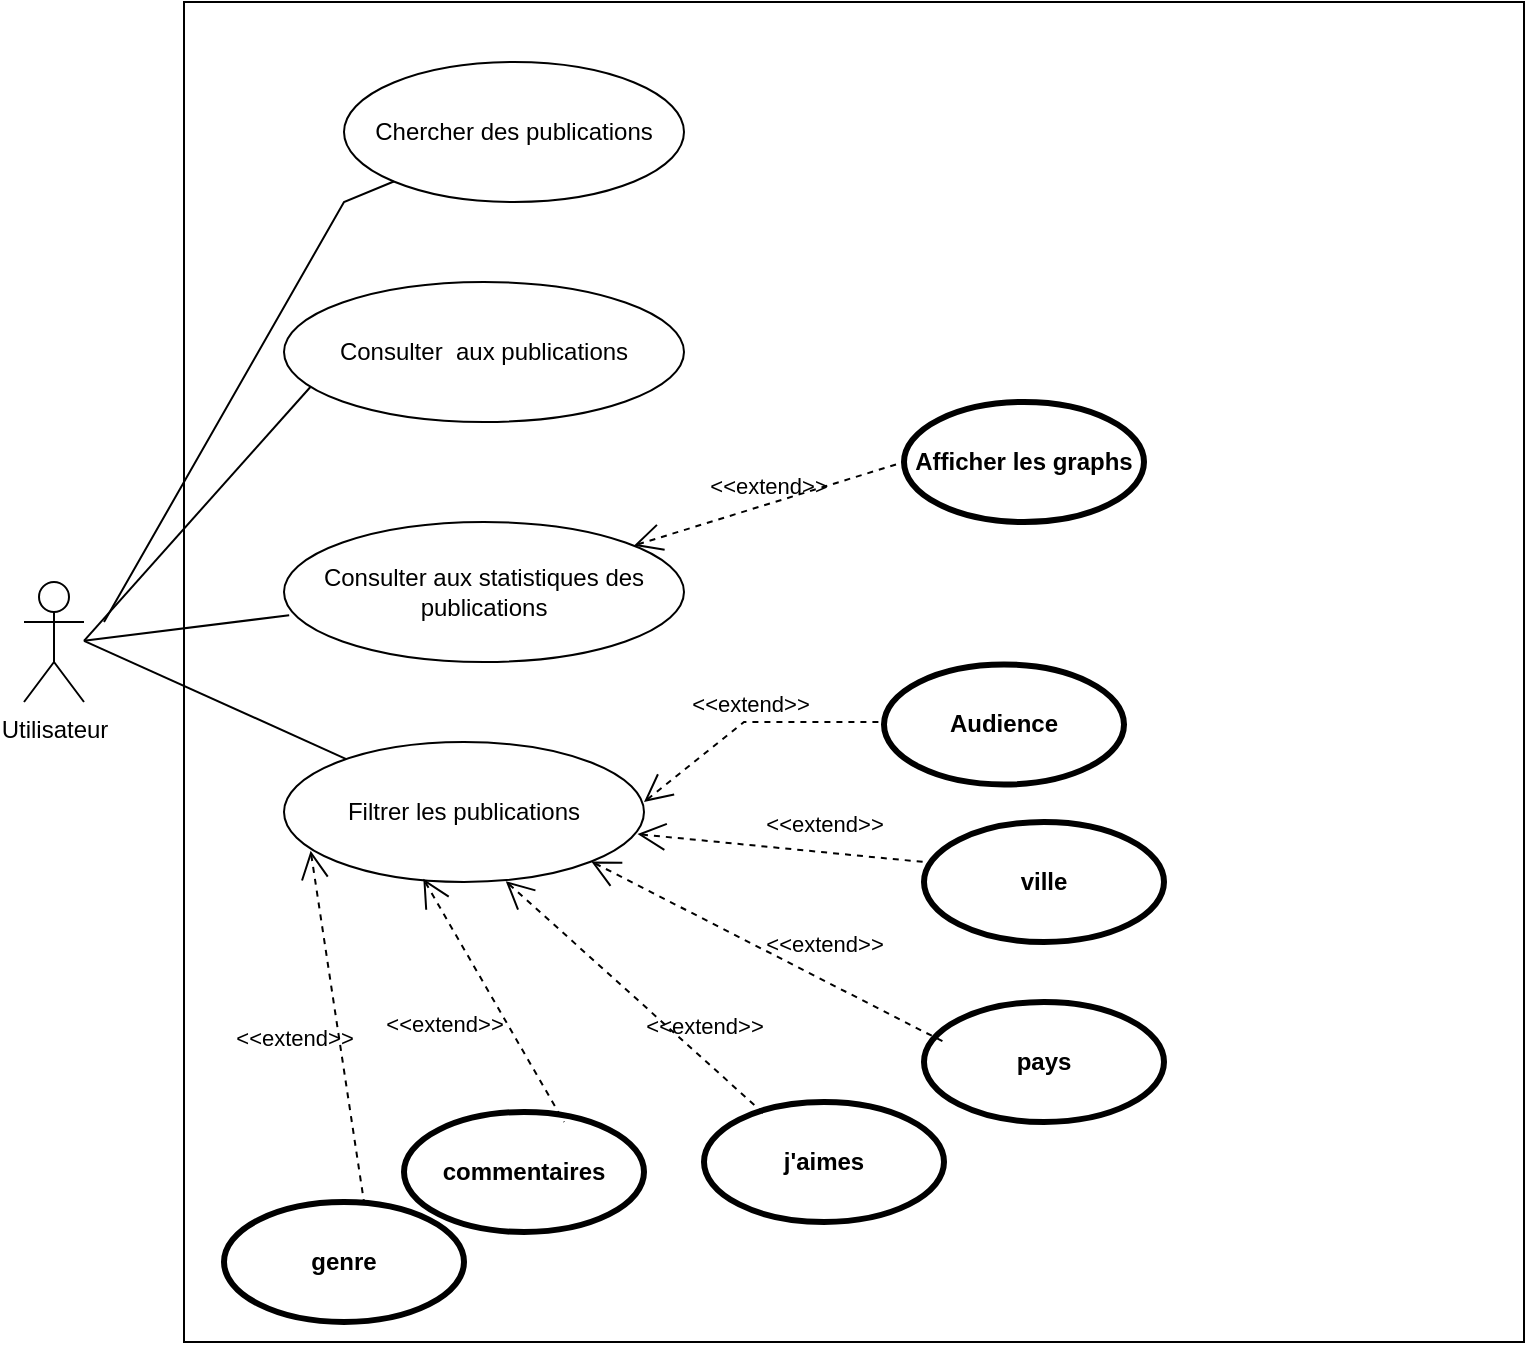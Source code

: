 <mxfile version="16.2.7" type="github">
  <diagram id="6NPVxZc6Zph17vFIf_1I" name="Page-1">
    <mxGraphModel dx="925" dy="1750" grid="1" gridSize="10" guides="1" tooltips="1" connect="1" arrows="1" fold="1" page="1" pageScale="1" pageWidth="827" pageHeight="1169" math="0" shadow="0">
      <root>
        <mxCell id="0" />
        <mxCell id="1" parent="0" />
        <mxCell id="Uz0JHmNVNITLveVFGuAH-9" value="" style="whiteSpace=wrap;html=1;aspect=fixed;" vertex="1" parent="1">
          <mxGeometry x="220" y="-30" width="670" height="670" as="geometry" />
        </mxCell>
        <mxCell id="Uz0JHmNVNITLveVFGuAH-1" value="Utilisateur" style="shape=umlActor;html=1;verticalLabelPosition=bottom;verticalAlign=top;align=center;" vertex="1" parent="1">
          <mxGeometry x="140" y="260" width="30" height="60" as="geometry" />
        </mxCell>
        <mxCell id="Uz0JHmNVNITLveVFGuAH-3" value="Filtrer les publications" style="ellipse;whiteSpace=wrap;html=1;" vertex="1" parent="1">
          <mxGeometry x="270" y="340" width="180" height="70" as="geometry" />
        </mxCell>
        <mxCell id="Uz0JHmNVNITLveVFGuAH-6" value="Consulter aux statistiques des publications" style="ellipse;whiteSpace=wrap;html=1;" vertex="1" parent="1">
          <mxGeometry x="270" y="230" width="200" height="70" as="geometry" />
        </mxCell>
        <mxCell id="Uz0JHmNVNITLveVFGuAH-7" value="Consulter &amp;nbsp;aux publications" style="ellipse;whiteSpace=wrap;html=1;" vertex="1" parent="1">
          <mxGeometry x="270" y="110" width="200" height="70" as="geometry" />
        </mxCell>
        <mxCell id="Uz0JHmNVNITLveVFGuAH-11" value="&amp;lt;&amp;lt;extend&amp;gt;&amp;gt;" style="edgeStyle=none;html=1;startArrow=open;endArrow=none;startSize=12;verticalAlign=bottom;dashed=1;labelBackgroundColor=none;rounded=0;" edge="1" parent="1">
          <mxGeometry width="160" relative="1" as="geometry">
            <mxPoint x="450" y="370" as="sourcePoint" />
            <mxPoint x="570" y="330" as="targetPoint" />
            <Array as="points">
              <mxPoint x="500" y="330" />
            </Array>
          </mxGeometry>
        </mxCell>
        <mxCell id="Uz0JHmNVNITLveVFGuAH-12" value="Audience" style="shape=ellipse;html=1;strokeWidth=3;fontStyle=1;whiteSpace=wrap;align=center;perimeter=ellipsePerimeter;" vertex="1" parent="1">
          <mxGeometry x="570" y="301.25" width="120" height="60" as="geometry" />
        </mxCell>
        <mxCell id="Uz0JHmNVNITLveVFGuAH-14" value="ville" style="shape=ellipse;html=1;strokeWidth=3;fontStyle=1;whiteSpace=wrap;align=center;perimeter=ellipsePerimeter;" vertex="1" parent="1">
          <mxGeometry x="590" y="380" width="120" height="60" as="geometry" />
        </mxCell>
        <mxCell id="Uz0JHmNVNITLveVFGuAH-15" value="commentaires" style="shape=ellipse;html=1;strokeWidth=3;fontStyle=1;whiteSpace=wrap;align=center;perimeter=ellipsePerimeter;" vertex="1" parent="1">
          <mxGeometry x="330" y="525" width="120" height="60" as="geometry" />
        </mxCell>
        <mxCell id="Uz0JHmNVNITLveVFGuAH-16" value="j&#39;aimes" style="shape=ellipse;html=1;strokeWidth=3;fontStyle=1;whiteSpace=wrap;align=center;perimeter=ellipsePerimeter;" vertex="1" parent="1">
          <mxGeometry x="480" y="520" width="120" height="60" as="geometry" />
        </mxCell>
        <mxCell id="Uz0JHmNVNITLveVFGuAH-17" value="pays" style="shape=ellipse;html=1;strokeWidth=3;fontStyle=1;whiteSpace=wrap;align=center;perimeter=ellipsePerimeter;" vertex="1" parent="1">
          <mxGeometry x="590" y="470" width="120" height="60" as="geometry" />
        </mxCell>
        <mxCell id="Uz0JHmNVNITLveVFGuAH-18" value="&amp;lt;&amp;lt;extend&amp;gt;&amp;gt;" style="edgeStyle=none;html=1;startArrow=open;endArrow=none;startSize=12;verticalAlign=bottom;dashed=1;labelBackgroundColor=none;rounded=0;exitX=0.982;exitY=0.658;exitDx=0;exitDy=0;exitPerimeter=0;" edge="1" parent="1" source="Uz0JHmNVNITLveVFGuAH-3">
          <mxGeometry x="0.295" y="5" width="160" relative="1" as="geometry">
            <mxPoint x="430" y="400" as="sourcePoint" />
            <mxPoint x="590" y="400" as="targetPoint" />
            <mxPoint as="offset" />
          </mxGeometry>
        </mxCell>
        <mxCell id="Uz0JHmNVNITLveVFGuAH-19" value="&amp;lt;&amp;lt;extend&amp;gt;&amp;gt;" style="edgeStyle=none;html=1;startArrow=open;endArrow=none;startSize=12;verticalAlign=bottom;dashed=1;labelBackgroundColor=none;rounded=0;entryX=0.252;entryY=0.101;entryDx=0;entryDy=0;entryPerimeter=0;exitX=0.616;exitY=0.994;exitDx=0;exitDy=0;exitPerimeter=0;" edge="1" parent="1" source="Uz0JHmNVNITLveVFGuAH-3" target="Uz0JHmNVNITLveVFGuAH-16">
          <mxGeometry x="0.465" y="7" width="160" relative="1" as="geometry">
            <mxPoint x="340" y="470" as="sourcePoint" />
            <mxPoint x="500" y="470" as="targetPoint" />
            <mxPoint y="1" as="offset" />
          </mxGeometry>
        </mxCell>
        <mxCell id="Uz0JHmNVNITLveVFGuAH-20" value="&amp;lt;&amp;lt;extend&amp;gt;&amp;gt;" style="edgeStyle=none;html=1;startArrow=open;endArrow=none;startSize=12;verticalAlign=bottom;dashed=1;labelBackgroundColor=none;rounded=0;exitX=1;exitY=1;exitDx=0;exitDy=0;" edge="1" parent="1" source="Uz0JHmNVNITLveVFGuAH-3">
          <mxGeometry x="0.275" y="8" width="160" relative="1" as="geometry">
            <mxPoint x="440" y="490" as="sourcePoint" />
            <mxPoint x="600" y="490" as="targetPoint" />
            <mxPoint as="offset" />
          </mxGeometry>
        </mxCell>
        <mxCell id="Uz0JHmNVNITLveVFGuAH-21" value="&amp;lt;&amp;lt;extend&amp;gt;&amp;gt;" style="edgeStyle=none;html=1;startArrow=open;endArrow=none;startSize=12;verticalAlign=bottom;dashed=1;labelBackgroundColor=none;rounded=0;entryX=0.667;entryY=0.083;entryDx=0;entryDy=0;entryPerimeter=0;exitX=0.387;exitY=0.977;exitDx=0;exitDy=0;exitPerimeter=0;" edge="1" parent="1" source="Uz0JHmNVNITLveVFGuAH-3" target="Uz0JHmNVNITLveVFGuAH-15">
          <mxGeometry x="0.079" y="-32" width="160" relative="1" as="geometry">
            <mxPoint x="280" y="510" as="sourcePoint" />
            <mxPoint x="440" y="510" as="targetPoint" />
            <mxPoint as="offset" />
          </mxGeometry>
        </mxCell>
        <mxCell id="Uz0JHmNVNITLveVFGuAH-22" value="" style="edgeStyle=none;html=1;endArrow=none;verticalAlign=bottom;rounded=0;entryX=0.066;entryY=0.75;entryDx=0;entryDy=0;entryPerimeter=0;" edge="1" parent="1" target="Uz0JHmNVNITLveVFGuAH-7">
          <mxGeometry width="160" relative="1" as="geometry">
            <mxPoint x="170" y="289.41" as="sourcePoint" />
            <mxPoint x="330" y="289.41" as="targetPoint" />
          </mxGeometry>
        </mxCell>
        <mxCell id="Uz0JHmNVNITLveVFGuAH-23" value="" style="edgeStyle=none;html=1;endArrow=none;verticalAlign=bottom;rounded=0;entryX=0.013;entryY=0.666;entryDx=0;entryDy=0;entryPerimeter=0;" edge="1" parent="1" target="Uz0JHmNVNITLveVFGuAH-6">
          <mxGeometry width="160" relative="1" as="geometry">
            <mxPoint x="170" y="289.41" as="sourcePoint" />
            <mxPoint x="330" y="289.41" as="targetPoint" />
          </mxGeometry>
        </mxCell>
        <mxCell id="Uz0JHmNVNITLveVFGuAH-24" value="" style="edgeStyle=none;html=1;endArrow=none;verticalAlign=bottom;rounded=0;" edge="1" parent="1" target="Uz0JHmNVNITLveVFGuAH-3">
          <mxGeometry width="160" relative="1" as="geometry">
            <mxPoint x="170" y="289.41" as="sourcePoint" />
            <mxPoint x="330" y="289.41" as="targetPoint" />
          </mxGeometry>
        </mxCell>
        <mxCell id="Uz0JHmNVNITLveVFGuAH-25" value="genre" style="shape=ellipse;html=1;strokeWidth=3;fontStyle=1;whiteSpace=wrap;align=center;perimeter=ellipsePerimeter;" vertex="1" parent="1">
          <mxGeometry x="240" y="570" width="120" height="60" as="geometry" />
        </mxCell>
        <mxCell id="Uz0JHmNVNITLveVFGuAH-26" value="&amp;lt;&amp;lt;extend&amp;gt;&amp;gt;" style="edgeStyle=none;html=1;startArrow=open;endArrow=none;startSize=12;verticalAlign=bottom;dashed=1;labelBackgroundColor=none;rounded=0;exitX=0.074;exitY=0.776;exitDx=0;exitDy=0;exitPerimeter=0;" edge="1" parent="1" source="Uz0JHmNVNITLveVFGuAH-3">
          <mxGeometry x="0.128" y="-24" width="160" relative="1" as="geometry">
            <mxPoint x="160" y="610" as="sourcePoint" />
            <mxPoint x="310" y="570" as="targetPoint" />
            <mxPoint as="offset" />
          </mxGeometry>
        </mxCell>
        <mxCell id="Uz0JHmNVNITLveVFGuAH-27" value="Afficher les graphs" style="shape=ellipse;html=1;strokeWidth=3;fontStyle=1;whiteSpace=wrap;align=center;perimeter=ellipsePerimeter;" vertex="1" parent="1">
          <mxGeometry x="580" y="170" width="120" height="60" as="geometry" />
        </mxCell>
        <mxCell id="Uz0JHmNVNITLveVFGuAH-28" value="&amp;lt;&amp;lt;extend&amp;gt;&amp;gt;" style="edgeStyle=none;html=1;startArrow=open;endArrow=none;startSize=12;verticalAlign=bottom;dashed=1;labelBackgroundColor=none;rounded=0;" edge="1" parent="1" source="Uz0JHmNVNITLveVFGuAH-6">
          <mxGeometry width="160" relative="1" as="geometry">
            <mxPoint x="420" y="200" as="sourcePoint" />
            <mxPoint x="580" y="200" as="targetPoint" />
          </mxGeometry>
        </mxCell>
        <mxCell id="Uz0JHmNVNITLveVFGuAH-29" value="Chercher des publications" style="ellipse;whiteSpace=wrap;html=1;" vertex="1" parent="1">
          <mxGeometry x="300" width="170" height="70" as="geometry" />
        </mxCell>
        <mxCell id="Uz0JHmNVNITLveVFGuAH-30" value="" style="edgeStyle=none;html=1;endArrow=none;verticalAlign=bottom;rounded=0;entryX=0;entryY=1;entryDx=0;entryDy=0;" edge="1" parent="1" target="Uz0JHmNVNITLveVFGuAH-29">
          <mxGeometry width="160" relative="1" as="geometry">
            <mxPoint x="180" y="280" as="sourcePoint" />
            <mxPoint x="300" y="110" as="targetPoint" />
            <Array as="points">
              <mxPoint x="300" y="70" />
            </Array>
          </mxGeometry>
        </mxCell>
      </root>
    </mxGraphModel>
  </diagram>
</mxfile>
